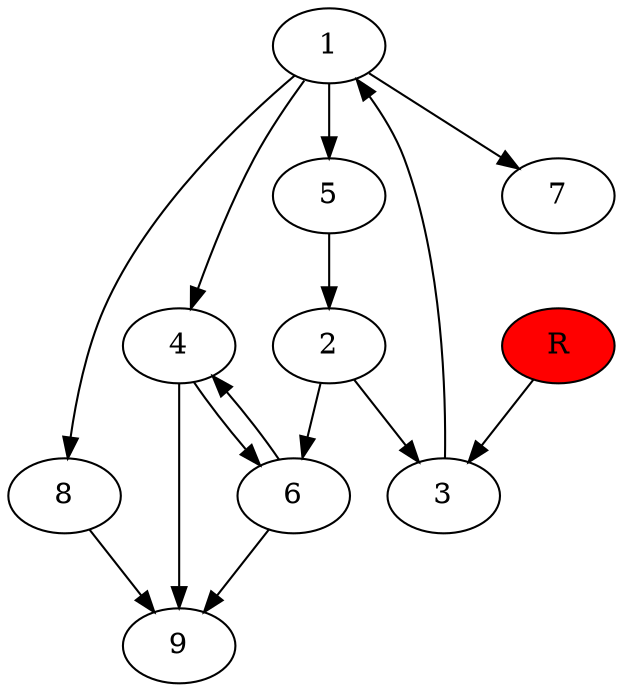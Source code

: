digraph prb16794 {
	1
	2
	3
	4
	5
	6
	7
	8
	R [fillcolor="#ff0000" style=filled]
	1 -> 4
	1 -> 5
	1 -> 7
	1 -> 8
	2 -> 3
	2 -> 6
	3 -> 1
	4 -> 6
	4 -> 9
	5 -> 2
	6 -> 4
	6 -> 9
	8 -> 9
	R -> 3
}

